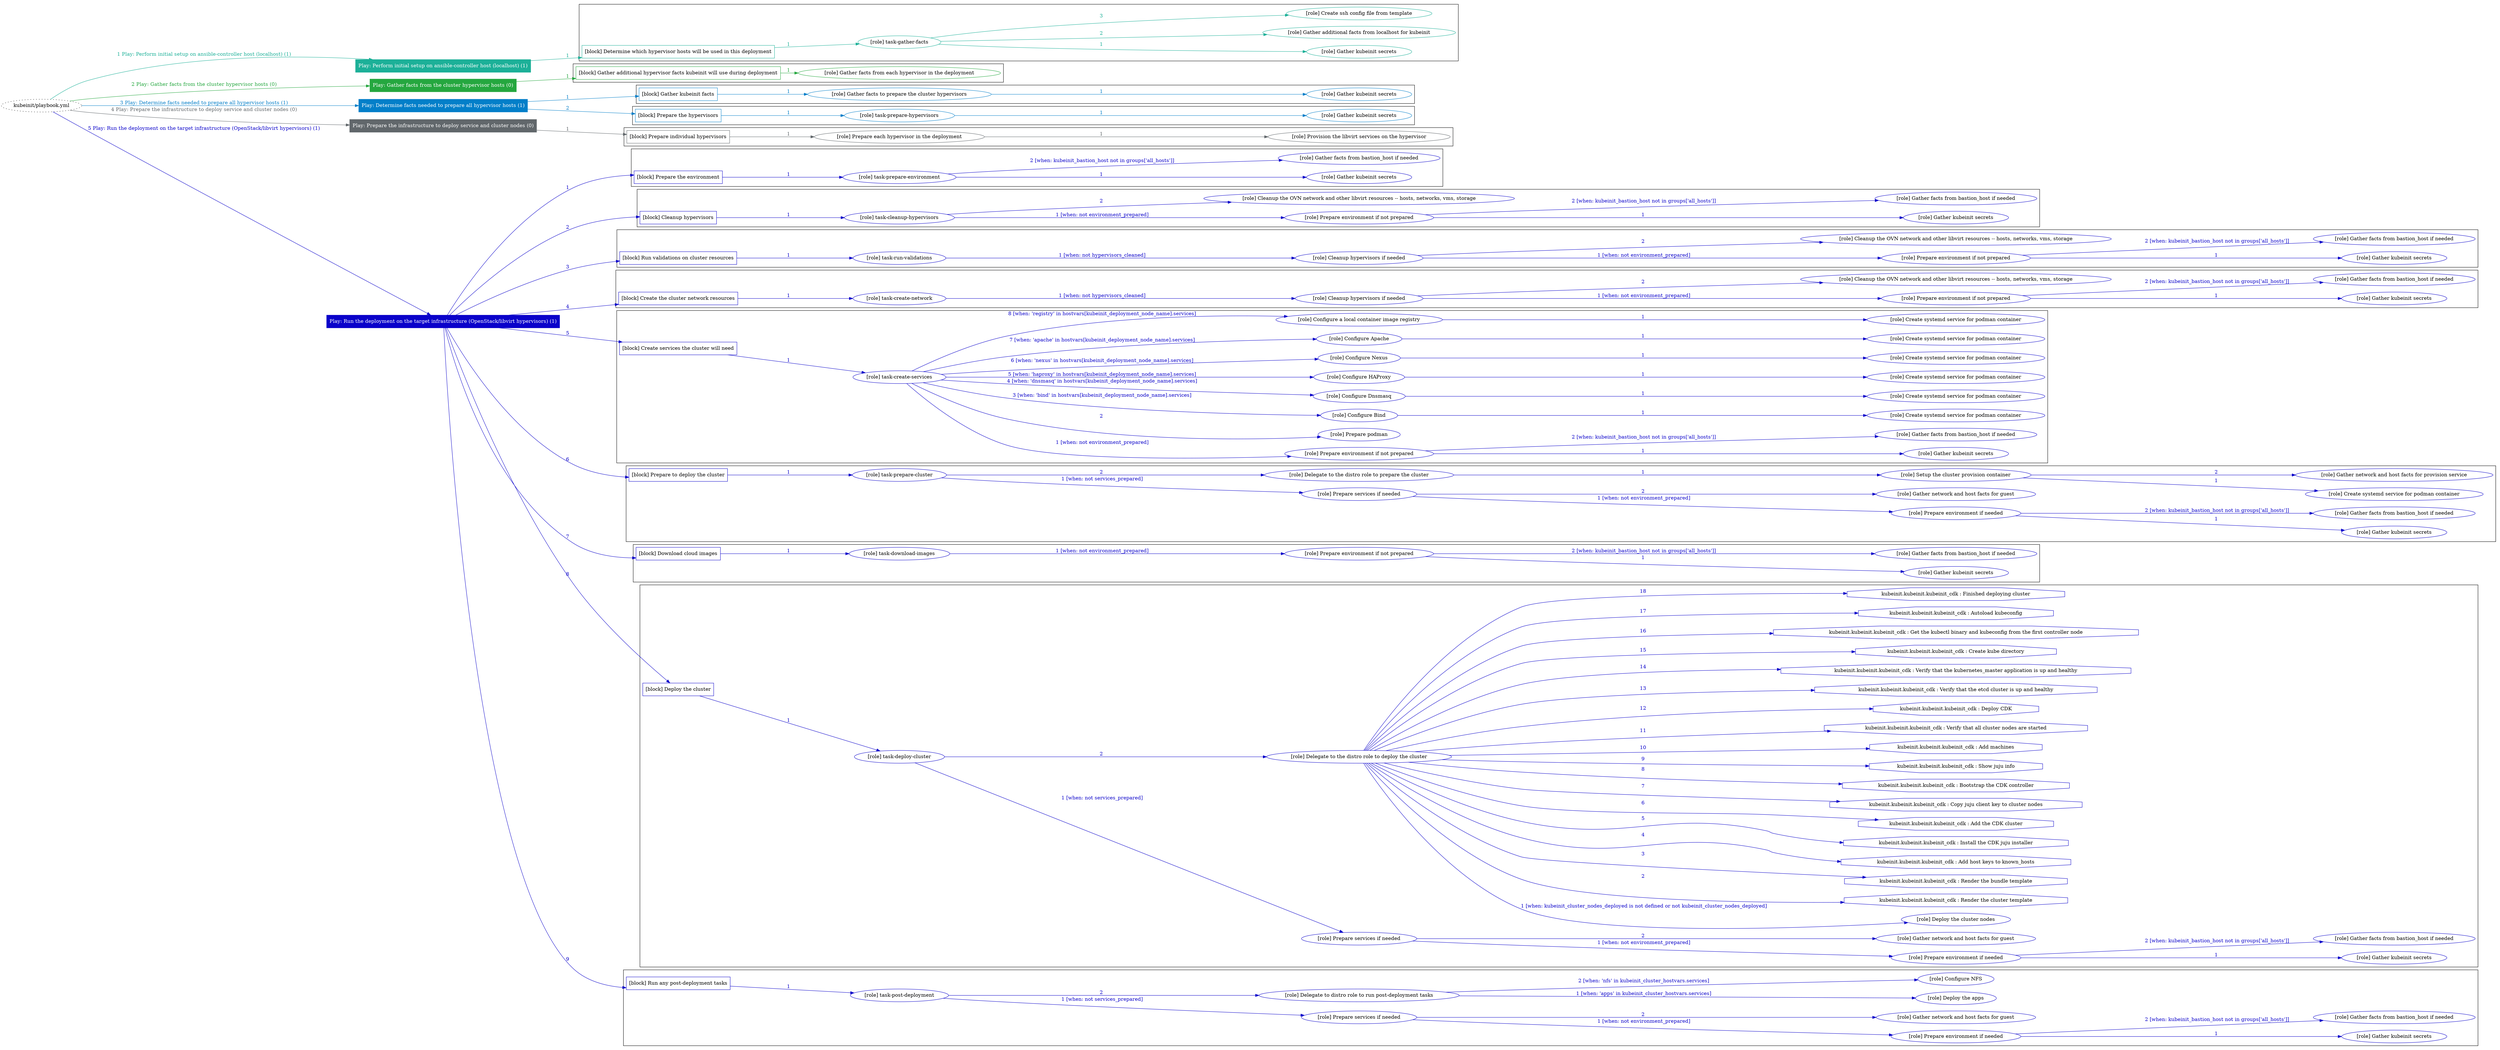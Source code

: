 digraph {
	graph [concentrate=true ordering=in rankdir=LR ratio=fill]
	edge [esep=5 sep=10]
	"kubeinit/playbook.yml" [URL="/home/runner/work/kubeinit/kubeinit/kubeinit/playbook.yml" id=playbook_df456ad3 style=dotted]
	"kubeinit/playbook.yml" -> play_e400ff81 [label="1 Play: Perform initial setup on ansible-controller host (localhost) (1)" color="#1cb098" fontcolor="#1cb098" id=edge_play_e400ff81 labeltooltip="1 Play: Perform initial setup on ansible-controller host (localhost) (1)" tooltip="1 Play: Perform initial setup on ansible-controller host (localhost) (1)"]
	subgraph "Play: Perform initial setup on ansible-controller host (localhost) (1)" {
		play_e400ff81 [label="Play: Perform initial setup on ansible-controller host (localhost) (1)" URL="/home/runner/work/kubeinit/kubeinit/kubeinit/playbook.yml" color="#1cb098" fontcolor="#ffffff" id=play_e400ff81 shape=box style=filled tooltip=localhost]
		play_e400ff81 -> block_8e95a0ab [label=1 color="#1cb098" fontcolor="#1cb098" id=edge_block_8e95a0ab labeltooltip=1 tooltip=1]
		subgraph cluster_block_8e95a0ab {
			block_8e95a0ab [label="[block] Determine which hypervisor hosts will be used in this deployment" URL="/home/runner/work/kubeinit/kubeinit/kubeinit/playbook.yml" color="#1cb098" id=block_8e95a0ab labeltooltip="Determine which hypervisor hosts will be used in this deployment" shape=box tooltip="Determine which hypervisor hosts will be used in this deployment"]
			block_8e95a0ab -> role_26a0beaa [label="1 " color="#1cb098" fontcolor="#1cb098" id=edge_role_26a0beaa labeltooltip="1 " tooltip="1 "]
			subgraph "task-gather-facts" {
				role_26a0beaa [label="[role] task-gather-facts" URL="/home/runner/work/kubeinit/kubeinit/kubeinit/playbook.yml" color="#1cb098" id=role_26a0beaa tooltip="task-gather-facts"]
				role_26a0beaa -> role_6c768a87 [label="1 " color="#1cb098" fontcolor="#1cb098" id=edge_role_6c768a87 labeltooltip="1 " tooltip="1 "]
				subgraph "Gather kubeinit secrets" {
					role_6c768a87 [label="[role] Gather kubeinit secrets" URL="/home/runner/.ansible/collections/ansible_collections/kubeinit/kubeinit/roles/kubeinit_prepare/tasks/build_hypervisors_group.yml" color="#1cb098" id=role_6c768a87 tooltip="Gather kubeinit secrets"]
				}
				role_26a0beaa -> role_80926c14 [label="2 " color="#1cb098" fontcolor="#1cb098" id=edge_role_80926c14 labeltooltip="2 " tooltip="2 "]
				subgraph "Gather additional facts from localhost for kubeinit" {
					role_80926c14 [label="[role] Gather additional facts from localhost for kubeinit" URL="/home/runner/.ansible/collections/ansible_collections/kubeinit/kubeinit/roles/kubeinit_prepare/tasks/build_hypervisors_group.yml" color="#1cb098" id=role_80926c14 tooltip="Gather additional facts from localhost for kubeinit"]
				}
				role_26a0beaa -> role_c2c2a38e [label="3 " color="#1cb098" fontcolor="#1cb098" id=edge_role_c2c2a38e labeltooltip="3 " tooltip="3 "]
				subgraph "Create ssh config file from template" {
					role_c2c2a38e [label="[role] Create ssh config file from template" URL="/home/runner/.ansible/collections/ansible_collections/kubeinit/kubeinit/roles/kubeinit_prepare/tasks/build_hypervisors_group.yml" color="#1cb098" id=role_c2c2a38e tooltip="Create ssh config file from template"]
				}
			}
		}
	}
	"kubeinit/playbook.yml" -> play_4c5fbb2e [label="2 Play: Gather facts from the cluster hypervisor hosts (0)" color="#25a73f" fontcolor="#25a73f" id=edge_play_4c5fbb2e labeltooltip="2 Play: Gather facts from the cluster hypervisor hosts (0)" tooltip="2 Play: Gather facts from the cluster hypervisor hosts (0)"]
	subgraph "Play: Gather facts from the cluster hypervisor hosts (0)" {
		play_4c5fbb2e [label="Play: Gather facts from the cluster hypervisor hosts (0)" URL="/home/runner/work/kubeinit/kubeinit/kubeinit/playbook.yml" color="#25a73f" fontcolor="#ffffff" id=play_4c5fbb2e shape=box style=filled tooltip="Play: Gather facts from the cluster hypervisor hosts (0)"]
		play_4c5fbb2e -> block_d42ae73d [label=1 color="#25a73f" fontcolor="#25a73f" id=edge_block_d42ae73d labeltooltip=1 tooltip=1]
		subgraph cluster_block_d42ae73d {
			block_d42ae73d [label="[block] Gather additional hypervisor facts kubeinit will use during deployment" URL="/home/runner/work/kubeinit/kubeinit/kubeinit/playbook.yml" color="#25a73f" id=block_d42ae73d labeltooltip="Gather additional hypervisor facts kubeinit will use during deployment" shape=box tooltip="Gather additional hypervisor facts kubeinit will use during deployment"]
			block_d42ae73d -> role_4016adc0 [label="1 " color="#25a73f" fontcolor="#25a73f" id=edge_role_4016adc0 labeltooltip="1 " tooltip="1 "]
			subgraph "Gather facts from each hypervisor in the deployment" {
				role_4016adc0 [label="[role] Gather facts from each hypervisor in the deployment" URL="/home/runner/work/kubeinit/kubeinit/kubeinit/playbook.yml" color="#25a73f" id=role_4016adc0 tooltip="Gather facts from each hypervisor in the deployment"]
			}
		}
	}
	"kubeinit/playbook.yml" -> play_af689c9b [label="3 Play: Determine facts needed to prepare all hypervisor hosts (1)" color="#037fc9" fontcolor="#037fc9" id=edge_play_af689c9b labeltooltip="3 Play: Determine facts needed to prepare all hypervisor hosts (1)" tooltip="3 Play: Determine facts needed to prepare all hypervisor hosts (1)"]
	subgraph "Play: Determine facts needed to prepare all hypervisor hosts (1)" {
		play_af689c9b [label="Play: Determine facts needed to prepare all hypervisor hosts (1)" URL="/home/runner/work/kubeinit/kubeinit/kubeinit/playbook.yml" color="#037fc9" fontcolor="#ffffff" id=play_af689c9b shape=box style=filled tooltip=localhost]
		play_af689c9b -> block_85b788b1 [label=1 color="#037fc9" fontcolor="#037fc9" id=edge_block_85b788b1 labeltooltip=1 tooltip=1]
		subgraph cluster_block_85b788b1 {
			block_85b788b1 [label="[block] Gather kubeinit facts" URL="/home/runner/work/kubeinit/kubeinit/kubeinit/playbook.yml" color="#037fc9" id=block_85b788b1 labeltooltip="Gather kubeinit facts" shape=box tooltip="Gather kubeinit facts"]
			block_85b788b1 -> role_46dad27f [label="1 " color="#037fc9" fontcolor="#037fc9" id=edge_role_46dad27f labeltooltip="1 " tooltip="1 "]
			subgraph "Gather facts to prepare the cluster hypervisors" {
				role_46dad27f [label="[role] Gather facts to prepare the cluster hypervisors" URL="/home/runner/work/kubeinit/kubeinit/kubeinit/playbook.yml" color="#037fc9" id=role_46dad27f tooltip="Gather facts to prepare the cluster hypervisors"]
				role_46dad27f -> role_e8a98e3b [label="1 " color="#037fc9" fontcolor="#037fc9" id=edge_role_e8a98e3b labeltooltip="1 " tooltip="1 "]
				subgraph "Gather kubeinit secrets" {
					role_e8a98e3b [label="[role] Gather kubeinit secrets" URL="/home/runner/.ansible/collections/ansible_collections/kubeinit/kubeinit/roles/kubeinit_prepare/tasks/gather_kubeinit_facts.yml" color="#037fc9" id=role_e8a98e3b tooltip="Gather kubeinit secrets"]
				}
			}
		}
		play_af689c9b -> block_c07e0bcb [label=2 color="#037fc9" fontcolor="#037fc9" id=edge_block_c07e0bcb labeltooltip=2 tooltip=2]
		subgraph cluster_block_c07e0bcb {
			block_c07e0bcb [label="[block] Prepare the hypervisors" URL="/home/runner/work/kubeinit/kubeinit/kubeinit/playbook.yml" color="#037fc9" id=block_c07e0bcb labeltooltip="Prepare the hypervisors" shape=box tooltip="Prepare the hypervisors"]
			block_c07e0bcb -> role_db22f5b1 [label="1 " color="#037fc9" fontcolor="#037fc9" id=edge_role_db22f5b1 labeltooltip="1 " tooltip="1 "]
			subgraph "task-prepare-hypervisors" {
				role_db22f5b1 [label="[role] task-prepare-hypervisors" URL="/home/runner/work/kubeinit/kubeinit/kubeinit/playbook.yml" color="#037fc9" id=role_db22f5b1 tooltip="task-prepare-hypervisors"]
				role_db22f5b1 -> role_363cbcfe [label="1 " color="#037fc9" fontcolor="#037fc9" id=edge_role_363cbcfe labeltooltip="1 " tooltip="1 "]
				subgraph "Gather kubeinit secrets" {
					role_363cbcfe [label="[role] Gather kubeinit secrets" URL="/home/runner/.ansible/collections/ansible_collections/kubeinit/kubeinit/roles/kubeinit_prepare/tasks/gather_kubeinit_facts.yml" color="#037fc9" id=role_363cbcfe tooltip="Gather kubeinit secrets"]
				}
			}
		}
	}
	"kubeinit/playbook.yml" -> play_5467313b [label="4 Play: Prepare the infrastructure to deploy service and cluster nodes (0)" color="#61676b" fontcolor="#61676b" id=edge_play_5467313b labeltooltip="4 Play: Prepare the infrastructure to deploy service and cluster nodes (0)" tooltip="4 Play: Prepare the infrastructure to deploy service and cluster nodes (0)"]
	subgraph "Play: Prepare the infrastructure to deploy service and cluster nodes (0)" {
		play_5467313b [label="Play: Prepare the infrastructure to deploy service and cluster nodes (0)" URL="/home/runner/work/kubeinit/kubeinit/kubeinit/playbook.yml" color="#61676b" fontcolor="#ffffff" id=play_5467313b shape=box style=filled tooltip="Play: Prepare the infrastructure to deploy service and cluster nodes (0)"]
		play_5467313b -> block_dac588b7 [label=1 color="#61676b" fontcolor="#61676b" id=edge_block_dac588b7 labeltooltip=1 tooltip=1]
		subgraph cluster_block_dac588b7 {
			block_dac588b7 [label="[block] Prepare individual hypervisors" URL="/home/runner/work/kubeinit/kubeinit/kubeinit/playbook.yml" color="#61676b" id=block_dac588b7 labeltooltip="Prepare individual hypervisors" shape=box tooltip="Prepare individual hypervisors"]
			block_dac588b7 -> role_eac8b0ac [label="1 " color="#61676b" fontcolor="#61676b" id=edge_role_eac8b0ac labeltooltip="1 " tooltip="1 "]
			subgraph "Prepare each hypervisor in the deployment" {
				role_eac8b0ac [label="[role] Prepare each hypervisor in the deployment" URL="/home/runner/work/kubeinit/kubeinit/kubeinit/playbook.yml" color="#61676b" id=role_eac8b0ac tooltip="Prepare each hypervisor in the deployment"]
				role_eac8b0ac -> role_f15a4188 [label="1 " color="#61676b" fontcolor="#61676b" id=edge_role_f15a4188 labeltooltip="1 " tooltip="1 "]
				subgraph "Provision the libvirt services on the hypervisor" {
					role_f15a4188 [label="[role] Provision the libvirt services on the hypervisor" URL="/home/runner/.ansible/collections/ansible_collections/kubeinit/kubeinit/roles/kubeinit_prepare/tasks/prepare_hypervisor.yml" color="#61676b" id=role_f15a4188 tooltip="Provision the libvirt services on the hypervisor"]
				}
			}
		}
	}
	"kubeinit/playbook.yml" -> play_179d2eb0 [label="5 Play: Run the deployment on the target infrastructure (OpenStack/libvirt hypervisors) (1)" color="#0a02ca" fontcolor="#0a02ca" id=edge_play_179d2eb0 labeltooltip="5 Play: Run the deployment on the target infrastructure (OpenStack/libvirt hypervisors) (1)" tooltip="5 Play: Run the deployment on the target infrastructure (OpenStack/libvirt hypervisors) (1)"]
	subgraph "Play: Run the deployment on the target infrastructure (OpenStack/libvirt hypervisors) (1)" {
		play_179d2eb0 [label="Play: Run the deployment on the target infrastructure (OpenStack/libvirt hypervisors) (1)" URL="/home/runner/work/kubeinit/kubeinit/kubeinit/playbook.yml" color="#0a02ca" fontcolor="#ffffff" id=play_179d2eb0 shape=box style=filled tooltip=localhost]
		play_179d2eb0 -> block_06921442 [label=1 color="#0a02ca" fontcolor="#0a02ca" id=edge_block_06921442 labeltooltip=1 tooltip=1]
		subgraph cluster_block_06921442 {
			block_06921442 [label="[block] Prepare the environment" URL="/home/runner/work/kubeinit/kubeinit/kubeinit/playbook.yml" color="#0a02ca" id=block_06921442 labeltooltip="Prepare the environment" shape=box tooltip="Prepare the environment"]
			block_06921442 -> role_275367f9 [label="1 " color="#0a02ca" fontcolor="#0a02ca" id=edge_role_275367f9 labeltooltip="1 " tooltip="1 "]
			subgraph "task-prepare-environment" {
				role_275367f9 [label="[role] task-prepare-environment" URL="/home/runner/work/kubeinit/kubeinit/kubeinit/playbook.yml" color="#0a02ca" id=role_275367f9 tooltip="task-prepare-environment"]
				role_275367f9 -> role_5e6690d0 [label="1 " color="#0a02ca" fontcolor="#0a02ca" id=edge_role_5e6690d0 labeltooltip="1 " tooltip="1 "]
				subgraph "Gather kubeinit secrets" {
					role_5e6690d0 [label="[role] Gather kubeinit secrets" URL="/home/runner/.ansible/collections/ansible_collections/kubeinit/kubeinit/roles/kubeinit_prepare/tasks/gather_kubeinit_facts.yml" color="#0a02ca" id=role_5e6690d0 tooltip="Gather kubeinit secrets"]
				}
				role_275367f9 -> role_9d478823 [label="2 [when: kubeinit_bastion_host not in groups['all_hosts']]" color="#0a02ca" fontcolor="#0a02ca" id=edge_role_9d478823 labeltooltip="2 [when: kubeinit_bastion_host not in groups['all_hosts']]" tooltip="2 [when: kubeinit_bastion_host not in groups['all_hosts']]"]
				subgraph "Gather facts from bastion_host if needed" {
					role_9d478823 [label="[role] Gather facts from bastion_host if needed" URL="/home/runner/.ansible/collections/ansible_collections/kubeinit/kubeinit/roles/kubeinit_prepare/tasks/main.yml" color="#0a02ca" id=role_9d478823 tooltip="Gather facts from bastion_host if needed"]
				}
			}
		}
		play_179d2eb0 -> block_21cee09c [label=2 color="#0a02ca" fontcolor="#0a02ca" id=edge_block_21cee09c labeltooltip=2 tooltip=2]
		subgraph cluster_block_21cee09c {
			block_21cee09c [label="[block] Cleanup hypervisors" URL="/home/runner/work/kubeinit/kubeinit/kubeinit/playbook.yml" color="#0a02ca" id=block_21cee09c labeltooltip="Cleanup hypervisors" shape=box tooltip="Cleanup hypervisors"]
			block_21cee09c -> role_3076c5f1 [label="1 " color="#0a02ca" fontcolor="#0a02ca" id=edge_role_3076c5f1 labeltooltip="1 " tooltip="1 "]
			subgraph "task-cleanup-hypervisors" {
				role_3076c5f1 [label="[role] task-cleanup-hypervisors" URL="/home/runner/work/kubeinit/kubeinit/kubeinit/playbook.yml" color="#0a02ca" id=role_3076c5f1 tooltip="task-cleanup-hypervisors"]
				role_3076c5f1 -> role_f4f3a487 [label="1 [when: not environment_prepared]" color="#0a02ca" fontcolor="#0a02ca" id=edge_role_f4f3a487 labeltooltip="1 [when: not environment_prepared]" tooltip="1 [when: not environment_prepared]"]
				subgraph "Prepare environment if not prepared" {
					role_f4f3a487 [label="[role] Prepare environment if not prepared" URL="/home/runner/.ansible/collections/ansible_collections/kubeinit/kubeinit/roles/kubeinit_libvirt/tasks/cleanup_hypervisors.yml" color="#0a02ca" id=role_f4f3a487 tooltip="Prepare environment if not prepared"]
					role_f4f3a487 -> role_5fd1d31c [label="1 " color="#0a02ca" fontcolor="#0a02ca" id=edge_role_5fd1d31c labeltooltip="1 " tooltip="1 "]
					subgraph "Gather kubeinit secrets" {
						role_5fd1d31c [label="[role] Gather kubeinit secrets" URL="/home/runner/.ansible/collections/ansible_collections/kubeinit/kubeinit/roles/kubeinit_prepare/tasks/gather_kubeinit_facts.yml" color="#0a02ca" id=role_5fd1d31c tooltip="Gather kubeinit secrets"]
					}
					role_f4f3a487 -> role_440723af [label="2 [when: kubeinit_bastion_host not in groups['all_hosts']]" color="#0a02ca" fontcolor="#0a02ca" id=edge_role_440723af labeltooltip="2 [when: kubeinit_bastion_host not in groups['all_hosts']]" tooltip="2 [when: kubeinit_bastion_host not in groups['all_hosts']]"]
					subgraph "Gather facts from bastion_host if needed" {
						role_440723af [label="[role] Gather facts from bastion_host if needed" URL="/home/runner/.ansible/collections/ansible_collections/kubeinit/kubeinit/roles/kubeinit_prepare/tasks/main.yml" color="#0a02ca" id=role_440723af tooltip="Gather facts from bastion_host if needed"]
					}
				}
				role_3076c5f1 -> role_efc29473 [label="2 " color="#0a02ca" fontcolor="#0a02ca" id=edge_role_efc29473 labeltooltip="2 " tooltip="2 "]
				subgraph "Cleanup the OVN network and other libvirt resources -- hosts, networks, vms, storage" {
					role_efc29473 [label="[role] Cleanup the OVN network and other libvirt resources -- hosts, networks, vms, storage" URL="/home/runner/.ansible/collections/ansible_collections/kubeinit/kubeinit/roles/kubeinit_libvirt/tasks/cleanup_hypervisors.yml" color="#0a02ca" id=role_efc29473 tooltip="Cleanup the OVN network and other libvirt resources -- hosts, networks, vms, storage"]
				}
			}
		}
		play_179d2eb0 -> block_f023b357 [label=3 color="#0a02ca" fontcolor="#0a02ca" id=edge_block_f023b357 labeltooltip=3 tooltip=3]
		subgraph cluster_block_f023b357 {
			block_f023b357 [label="[block] Run validations on cluster resources" URL="/home/runner/work/kubeinit/kubeinit/kubeinit/playbook.yml" color="#0a02ca" id=block_f023b357 labeltooltip="Run validations on cluster resources" shape=box tooltip="Run validations on cluster resources"]
			block_f023b357 -> role_b1ae4c77 [label="1 " color="#0a02ca" fontcolor="#0a02ca" id=edge_role_b1ae4c77 labeltooltip="1 " tooltip="1 "]
			subgraph "task-run-validations" {
				role_b1ae4c77 [label="[role] task-run-validations" URL="/home/runner/work/kubeinit/kubeinit/kubeinit/playbook.yml" color="#0a02ca" id=role_b1ae4c77 tooltip="task-run-validations"]
				role_b1ae4c77 -> role_c0f50ecf [label="1 [when: not hypervisors_cleaned]" color="#0a02ca" fontcolor="#0a02ca" id=edge_role_c0f50ecf labeltooltip="1 [when: not hypervisors_cleaned]" tooltip="1 [when: not hypervisors_cleaned]"]
				subgraph "Cleanup hypervisors if needed" {
					role_c0f50ecf [label="[role] Cleanup hypervisors if needed" URL="/home/runner/.ansible/collections/ansible_collections/kubeinit/kubeinit/roles/kubeinit_validations/tasks/main.yml" color="#0a02ca" id=role_c0f50ecf tooltip="Cleanup hypervisors if needed"]
					role_c0f50ecf -> role_ba1326b3 [label="1 [when: not environment_prepared]" color="#0a02ca" fontcolor="#0a02ca" id=edge_role_ba1326b3 labeltooltip="1 [when: not environment_prepared]" tooltip="1 [when: not environment_prepared]"]
					subgraph "Prepare environment if not prepared" {
						role_ba1326b3 [label="[role] Prepare environment if not prepared" URL="/home/runner/.ansible/collections/ansible_collections/kubeinit/kubeinit/roles/kubeinit_libvirt/tasks/cleanup_hypervisors.yml" color="#0a02ca" id=role_ba1326b3 tooltip="Prepare environment if not prepared"]
						role_ba1326b3 -> role_6b4cca49 [label="1 " color="#0a02ca" fontcolor="#0a02ca" id=edge_role_6b4cca49 labeltooltip="1 " tooltip="1 "]
						subgraph "Gather kubeinit secrets" {
							role_6b4cca49 [label="[role] Gather kubeinit secrets" URL="/home/runner/.ansible/collections/ansible_collections/kubeinit/kubeinit/roles/kubeinit_prepare/tasks/gather_kubeinit_facts.yml" color="#0a02ca" id=role_6b4cca49 tooltip="Gather kubeinit secrets"]
						}
						role_ba1326b3 -> role_08c03faf [label="2 [when: kubeinit_bastion_host not in groups['all_hosts']]" color="#0a02ca" fontcolor="#0a02ca" id=edge_role_08c03faf labeltooltip="2 [when: kubeinit_bastion_host not in groups['all_hosts']]" tooltip="2 [when: kubeinit_bastion_host not in groups['all_hosts']]"]
						subgraph "Gather facts from bastion_host if needed" {
							role_08c03faf [label="[role] Gather facts from bastion_host if needed" URL="/home/runner/.ansible/collections/ansible_collections/kubeinit/kubeinit/roles/kubeinit_prepare/tasks/main.yml" color="#0a02ca" id=role_08c03faf tooltip="Gather facts from bastion_host if needed"]
						}
					}
					role_c0f50ecf -> role_17888489 [label="2 " color="#0a02ca" fontcolor="#0a02ca" id=edge_role_17888489 labeltooltip="2 " tooltip="2 "]
					subgraph "Cleanup the OVN network and other libvirt resources -- hosts, networks, vms, storage" {
						role_17888489 [label="[role] Cleanup the OVN network and other libvirt resources -- hosts, networks, vms, storage" URL="/home/runner/.ansible/collections/ansible_collections/kubeinit/kubeinit/roles/kubeinit_libvirt/tasks/cleanup_hypervisors.yml" color="#0a02ca" id=role_17888489 tooltip="Cleanup the OVN network and other libvirt resources -- hosts, networks, vms, storage"]
					}
				}
			}
		}
		play_179d2eb0 -> block_3004dc29 [label=4 color="#0a02ca" fontcolor="#0a02ca" id=edge_block_3004dc29 labeltooltip=4 tooltip=4]
		subgraph cluster_block_3004dc29 {
			block_3004dc29 [label="[block] Create the cluster network resources" URL="/home/runner/work/kubeinit/kubeinit/kubeinit/playbook.yml" color="#0a02ca" id=block_3004dc29 labeltooltip="Create the cluster network resources" shape=box tooltip="Create the cluster network resources"]
			block_3004dc29 -> role_1c35c3c3 [label="1 " color="#0a02ca" fontcolor="#0a02ca" id=edge_role_1c35c3c3 labeltooltip="1 " tooltip="1 "]
			subgraph "task-create-network" {
				role_1c35c3c3 [label="[role] task-create-network" URL="/home/runner/work/kubeinit/kubeinit/kubeinit/playbook.yml" color="#0a02ca" id=role_1c35c3c3 tooltip="task-create-network"]
				role_1c35c3c3 -> role_6550d288 [label="1 [when: not hypervisors_cleaned]" color="#0a02ca" fontcolor="#0a02ca" id=edge_role_6550d288 labeltooltip="1 [when: not hypervisors_cleaned]" tooltip="1 [when: not hypervisors_cleaned]"]
				subgraph "Cleanup hypervisors if needed" {
					role_6550d288 [label="[role] Cleanup hypervisors if needed" URL="/home/runner/.ansible/collections/ansible_collections/kubeinit/kubeinit/roles/kubeinit_libvirt/tasks/create_network.yml" color="#0a02ca" id=role_6550d288 tooltip="Cleanup hypervisors if needed"]
					role_6550d288 -> role_bf309311 [label="1 [when: not environment_prepared]" color="#0a02ca" fontcolor="#0a02ca" id=edge_role_bf309311 labeltooltip="1 [when: not environment_prepared]" tooltip="1 [when: not environment_prepared]"]
					subgraph "Prepare environment if not prepared" {
						role_bf309311 [label="[role] Prepare environment if not prepared" URL="/home/runner/.ansible/collections/ansible_collections/kubeinit/kubeinit/roles/kubeinit_libvirt/tasks/cleanup_hypervisors.yml" color="#0a02ca" id=role_bf309311 tooltip="Prepare environment if not prepared"]
						role_bf309311 -> role_2401beb5 [label="1 " color="#0a02ca" fontcolor="#0a02ca" id=edge_role_2401beb5 labeltooltip="1 " tooltip="1 "]
						subgraph "Gather kubeinit secrets" {
							role_2401beb5 [label="[role] Gather kubeinit secrets" URL="/home/runner/.ansible/collections/ansible_collections/kubeinit/kubeinit/roles/kubeinit_prepare/tasks/gather_kubeinit_facts.yml" color="#0a02ca" id=role_2401beb5 tooltip="Gather kubeinit secrets"]
						}
						role_bf309311 -> role_c48ebd06 [label="2 [when: kubeinit_bastion_host not in groups['all_hosts']]" color="#0a02ca" fontcolor="#0a02ca" id=edge_role_c48ebd06 labeltooltip="2 [when: kubeinit_bastion_host not in groups['all_hosts']]" tooltip="2 [when: kubeinit_bastion_host not in groups['all_hosts']]"]
						subgraph "Gather facts from bastion_host if needed" {
							role_c48ebd06 [label="[role] Gather facts from bastion_host if needed" URL="/home/runner/.ansible/collections/ansible_collections/kubeinit/kubeinit/roles/kubeinit_prepare/tasks/main.yml" color="#0a02ca" id=role_c48ebd06 tooltip="Gather facts from bastion_host if needed"]
						}
					}
					role_6550d288 -> role_dfc13812 [label="2 " color="#0a02ca" fontcolor="#0a02ca" id=edge_role_dfc13812 labeltooltip="2 " tooltip="2 "]
					subgraph "Cleanup the OVN network and other libvirt resources -- hosts, networks, vms, storage" {
						role_dfc13812 [label="[role] Cleanup the OVN network and other libvirt resources -- hosts, networks, vms, storage" URL="/home/runner/.ansible/collections/ansible_collections/kubeinit/kubeinit/roles/kubeinit_libvirt/tasks/cleanup_hypervisors.yml" color="#0a02ca" id=role_dfc13812 tooltip="Cleanup the OVN network and other libvirt resources -- hosts, networks, vms, storage"]
					}
				}
			}
		}
		play_179d2eb0 -> block_46a46812 [label=5 color="#0a02ca" fontcolor="#0a02ca" id=edge_block_46a46812 labeltooltip=5 tooltip=5]
		subgraph cluster_block_46a46812 {
			block_46a46812 [label="[block] Create services the cluster will need" URL="/home/runner/work/kubeinit/kubeinit/kubeinit/playbook.yml" color="#0a02ca" id=block_46a46812 labeltooltip="Create services the cluster will need" shape=box tooltip="Create services the cluster will need"]
			block_46a46812 -> role_c159a4c6 [label="1 " color="#0a02ca" fontcolor="#0a02ca" id=edge_role_c159a4c6 labeltooltip="1 " tooltip="1 "]
			subgraph "task-create-services" {
				role_c159a4c6 [label="[role] task-create-services" URL="/home/runner/work/kubeinit/kubeinit/kubeinit/playbook.yml" color="#0a02ca" id=role_c159a4c6 tooltip="task-create-services"]
				role_c159a4c6 -> role_f1e24628 [label="1 [when: not environment_prepared]" color="#0a02ca" fontcolor="#0a02ca" id=edge_role_f1e24628 labeltooltip="1 [when: not environment_prepared]" tooltip="1 [when: not environment_prepared]"]
				subgraph "Prepare environment if not prepared" {
					role_f1e24628 [label="[role] Prepare environment if not prepared" URL="/home/runner/.ansible/collections/ansible_collections/kubeinit/kubeinit/roles/kubeinit_services/tasks/main.yml" color="#0a02ca" id=role_f1e24628 tooltip="Prepare environment if not prepared"]
					role_f1e24628 -> role_3fb2d01d [label="1 " color="#0a02ca" fontcolor="#0a02ca" id=edge_role_3fb2d01d labeltooltip="1 " tooltip="1 "]
					subgraph "Gather kubeinit secrets" {
						role_3fb2d01d [label="[role] Gather kubeinit secrets" URL="/home/runner/.ansible/collections/ansible_collections/kubeinit/kubeinit/roles/kubeinit_prepare/tasks/gather_kubeinit_facts.yml" color="#0a02ca" id=role_3fb2d01d tooltip="Gather kubeinit secrets"]
					}
					role_f1e24628 -> role_6f0cc861 [label="2 [when: kubeinit_bastion_host not in groups['all_hosts']]" color="#0a02ca" fontcolor="#0a02ca" id=edge_role_6f0cc861 labeltooltip="2 [when: kubeinit_bastion_host not in groups['all_hosts']]" tooltip="2 [when: kubeinit_bastion_host not in groups['all_hosts']]"]
					subgraph "Gather facts from bastion_host if needed" {
						role_6f0cc861 [label="[role] Gather facts from bastion_host if needed" URL="/home/runner/.ansible/collections/ansible_collections/kubeinit/kubeinit/roles/kubeinit_prepare/tasks/main.yml" color="#0a02ca" id=role_6f0cc861 tooltip="Gather facts from bastion_host if needed"]
					}
				}
				role_c159a4c6 -> role_240804fd [label="2 " color="#0a02ca" fontcolor="#0a02ca" id=edge_role_240804fd labeltooltip="2 " tooltip="2 "]
				subgraph "Prepare podman" {
					role_240804fd [label="[role] Prepare podman" URL="/home/runner/.ansible/collections/ansible_collections/kubeinit/kubeinit/roles/kubeinit_services/tasks/00_create_service_pod.yml" color="#0a02ca" id=role_240804fd tooltip="Prepare podman"]
				}
				role_c159a4c6 -> role_76cc62ff [label="3 [when: 'bind' in hostvars[kubeinit_deployment_node_name].services]" color="#0a02ca" fontcolor="#0a02ca" id=edge_role_76cc62ff labeltooltip="3 [when: 'bind' in hostvars[kubeinit_deployment_node_name].services]" tooltip="3 [when: 'bind' in hostvars[kubeinit_deployment_node_name].services]"]
				subgraph "Configure Bind" {
					role_76cc62ff [label="[role] Configure Bind" URL="/home/runner/.ansible/collections/ansible_collections/kubeinit/kubeinit/roles/kubeinit_services/tasks/start_services_containers.yml" color="#0a02ca" id=role_76cc62ff tooltip="Configure Bind"]
					role_76cc62ff -> role_bdc3eff8 [label="1 " color="#0a02ca" fontcolor="#0a02ca" id=edge_role_bdc3eff8 labeltooltip="1 " tooltip="1 "]
					subgraph "Create systemd service for podman container" {
						role_bdc3eff8 [label="[role] Create systemd service for podman container" URL="/home/runner/.ansible/collections/ansible_collections/kubeinit/kubeinit/roles/kubeinit_bind/tasks/main.yml" color="#0a02ca" id=role_bdc3eff8 tooltip="Create systemd service for podman container"]
					}
				}
				role_c159a4c6 -> role_3661ba43 [label="4 [when: 'dnsmasq' in hostvars[kubeinit_deployment_node_name].services]" color="#0a02ca" fontcolor="#0a02ca" id=edge_role_3661ba43 labeltooltip="4 [when: 'dnsmasq' in hostvars[kubeinit_deployment_node_name].services]" tooltip="4 [when: 'dnsmasq' in hostvars[kubeinit_deployment_node_name].services]"]
				subgraph "Configure Dnsmasq" {
					role_3661ba43 [label="[role] Configure Dnsmasq" URL="/home/runner/.ansible/collections/ansible_collections/kubeinit/kubeinit/roles/kubeinit_services/tasks/start_services_containers.yml" color="#0a02ca" id=role_3661ba43 tooltip="Configure Dnsmasq"]
					role_3661ba43 -> role_03ae05c6 [label="1 " color="#0a02ca" fontcolor="#0a02ca" id=edge_role_03ae05c6 labeltooltip="1 " tooltip="1 "]
					subgraph "Create systemd service for podman container" {
						role_03ae05c6 [label="[role] Create systemd service for podman container" URL="/home/runner/.ansible/collections/ansible_collections/kubeinit/kubeinit/roles/kubeinit_dnsmasq/tasks/main.yml" color="#0a02ca" id=role_03ae05c6 tooltip="Create systemd service for podman container"]
					}
				}
				role_c159a4c6 -> role_02c4c60a [label="5 [when: 'haproxy' in hostvars[kubeinit_deployment_node_name].services]" color="#0a02ca" fontcolor="#0a02ca" id=edge_role_02c4c60a labeltooltip="5 [when: 'haproxy' in hostvars[kubeinit_deployment_node_name].services]" tooltip="5 [when: 'haproxy' in hostvars[kubeinit_deployment_node_name].services]"]
				subgraph "Configure HAProxy" {
					role_02c4c60a [label="[role] Configure HAProxy" URL="/home/runner/.ansible/collections/ansible_collections/kubeinit/kubeinit/roles/kubeinit_services/tasks/start_services_containers.yml" color="#0a02ca" id=role_02c4c60a tooltip="Configure HAProxy"]
					role_02c4c60a -> role_e8e99e87 [label="1 " color="#0a02ca" fontcolor="#0a02ca" id=edge_role_e8e99e87 labeltooltip="1 " tooltip="1 "]
					subgraph "Create systemd service for podman container" {
						role_e8e99e87 [label="[role] Create systemd service for podman container" URL="/home/runner/.ansible/collections/ansible_collections/kubeinit/kubeinit/roles/kubeinit_haproxy/tasks/main.yml" color="#0a02ca" id=role_e8e99e87 tooltip="Create systemd service for podman container"]
					}
				}
				role_c159a4c6 -> role_20407040 [label="6 [when: 'nexus' in hostvars[kubeinit_deployment_node_name].services]" color="#0a02ca" fontcolor="#0a02ca" id=edge_role_20407040 labeltooltip="6 [when: 'nexus' in hostvars[kubeinit_deployment_node_name].services]" tooltip="6 [when: 'nexus' in hostvars[kubeinit_deployment_node_name].services]"]
				subgraph "Configure Nexus" {
					role_20407040 [label="[role] Configure Nexus" URL="/home/runner/.ansible/collections/ansible_collections/kubeinit/kubeinit/roles/kubeinit_services/tasks/start_services_containers.yml" color="#0a02ca" id=role_20407040 tooltip="Configure Nexus"]
					role_20407040 -> role_f2582ac6 [label="1 " color="#0a02ca" fontcolor="#0a02ca" id=edge_role_f2582ac6 labeltooltip="1 " tooltip="1 "]
					subgraph "Create systemd service for podman container" {
						role_f2582ac6 [label="[role] Create systemd service for podman container" URL="/home/runner/.ansible/collections/ansible_collections/kubeinit/kubeinit/roles/kubeinit_nexus/tasks/main.yml" color="#0a02ca" id=role_f2582ac6 tooltip="Create systemd service for podman container"]
					}
				}
				role_c159a4c6 -> role_0a1ea7a1 [label="7 [when: 'apache' in hostvars[kubeinit_deployment_node_name].services]" color="#0a02ca" fontcolor="#0a02ca" id=edge_role_0a1ea7a1 labeltooltip="7 [when: 'apache' in hostvars[kubeinit_deployment_node_name].services]" tooltip="7 [when: 'apache' in hostvars[kubeinit_deployment_node_name].services]"]
				subgraph "Configure Apache" {
					role_0a1ea7a1 [label="[role] Configure Apache" URL="/home/runner/.ansible/collections/ansible_collections/kubeinit/kubeinit/roles/kubeinit_services/tasks/start_services_containers.yml" color="#0a02ca" id=role_0a1ea7a1 tooltip="Configure Apache"]
					role_0a1ea7a1 -> role_42a497e3 [label="1 " color="#0a02ca" fontcolor="#0a02ca" id=edge_role_42a497e3 labeltooltip="1 " tooltip="1 "]
					subgraph "Create systemd service for podman container" {
						role_42a497e3 [label="[role] Create systemd service for podman container" URL="/home/runner/.ansible/collections/ansible_collections/kubeinit/kubeinit/roles/kubeinit_apache/tasks/main.yml" color="#0a02ca" id=role_42a497e3 tooltip="Create systemd service for podman container"]
					}
				}
				role_c159a4c6 -> role_68ca8a95 [label="8 [when: 'registry' in hostvars[kubeinit_deployment_node_name].services]" color="#0a02ca" fontcolor="#0a02ca" id=edge_role_68ca8a95 labeltooltip="8 [when: 'registry' in hostvars[kubeinit_deployment_node_name].services]" tooltip="8 [when: 'registry' in hostvars[kubeinit_deployment_node_name].services]"]
				subgraph "Configure a local container image registry" {
					role_68ca8a95 [label="[role] Configure a local container image registry" URL="/home/runner/.ansible/collections/ansible_collections/kubeinit/kubeinit/roles/kubeinit_services/tasks/start_services_containers.yml" color="#0a02ca" id=role_68ca8a95 tooltip="Configure a local container image registry"]
					role_68ca8a95 -> role_2cd5960f [label="1 " color="#0a02ca" fontcolor="#0a02ca" id=edge_role_2cd5960f labeltooltip="1 " tooltip="1 "]
					subgraph "Create systemd service for podman container" {
						role_2cd5960f [label="[role] Create systemd service for podman container" URL="/home/runner/.ansible/collections/ansible_collections/kubeinit/kubeinit/roles/kubeinit_registry/tasks/main.yml" color="#0a02ca" id=role_2cd5960f tooltip="Create systemd service for podman container"]
					}
				}
			}
		}
		play_179d2eb0 -> block_a1c006c9 [label=6 color="#0a02ca" fontcolor="#0a02ca" id=edge_block_a1c006c9 labeltooltip=6 tooltip=6]
		subgraph cluster_block_a1c006c9 {
			block_a1c006c9 [label="[block] Prepare to deploy the cluster" URL="/home/runner/work/kubeinit/kubeinit/kubeinit/playbook.yml" color="#0a02ca" id=block_a1c006c9 labeltooltip="Prepare to deploy the cluster" shape=box tooltip="Prepare to deploy the cluster"]
			block_a1c006c9 -> role_cddef278 [label="1 " color="#0a02ca" fontcolor="#0a02ca" id=edge_role_cddef278 labeltooltip="1 " tooltip="1 "]
			subgraph "task-prepare-cluster" {
				role_cddef278 [label="[role] task-prepare-cluster" URL="/home/runner/work/kubeinit/kubeinit/kubeinit/playbook.yml" color="#0a02ca" id=role_cddef278 tooltip="task-prepare-cluster"]
				role_cddef278 -> role_3a394036 [label="1 [when: not services_prepared]" color="#0a02ca" fontcolor="#0a02ca" id=edge_role_3a394036 labeltooltip="1 [when: not services_prepared]" tooltip="1 [when: not services_prepared]"]
				subgraph "Prepare services if needed" {
					role_3a394036 [label="[role] Prepare services if needed" URL="/home/runner/.ansible/collections/ansible_collections/kubeinit/kubeinit/roles/kubeinit_prepare/tasks/prepare_cluster.yml" color="#0a02ca" id=role_3a394036 tooltip="Prepare services if needed"]
					role_3a394036 -> role_b41d07d1 [label="1 [when: not environment_prepared]" color="#0a02ca" fontcolor="#0a02ca" id=edge_role_b41d07d1 labeltooltip="1 [when: not environment_prepared]" tooltip="1 [when: not environment_prepared]"]
					subgraph "Prepare environment if needed" {
						role_b41d07d1 [label="[role] Prepare environment if needed" URL="/home/runner/.ansible/collections/ansible_collections/kubeinit/kubeinit/roles/kubeinit_services/tasks/prepare_services.yml" color="#0a02ca" id=role_b41d07d1 tooltip="Prepare environment if needed"]
						role_b41d07d1 -> role_03d07458 [label="1 " color="#0a02ca" fontcolor="#0a02ca" id=edge_role_03d07458 labeltooltip="1 " tooltip="1 "]
						subgraph "Gather kubeinit secrets" {
							role_03d07458 [label="[role] Gather kubeinit secrets" URL="/home/runner/.ansible/collections/ansible_collections/kubeinit/kubeinit/roles/kubeinit_prepare/tasks/gather_kubeinit_facts.yml" color="#0a02ca" id=role_03d07458 tooltip="Gather kubeinit secrets"]
						}
						role_b41d07d1 -> role_2034d8f2 [label="2 [when: kubeinit_bastion_host not in groups['all_hosts']]" color="#0a02ca" fontcolor="#0a02ca" id=edge_role_2034d8f2 labeltooltip="2 [when: kubeinit_bastion_host not in groups['all_hosts']]" tooltip="2 [when: kubeinit_bastion_host not in groups['all_hosts']]"]
						subgraph "Gather facts from bastion_host if needed" {
							role_2034d8f2 [label="[role] Gather facts from bastion_host if needed" URL="/home/runner/.ansible/collections/ansible_collections/kubeinit/kubeinit/roles/kubeinit_prepare/tasks/main.yml" color="#0a02ca" id=role_2034d8f2 tooltip="Gather facts from bastion_host if needed"]
						}
					}
					role_3a394036 -> role_c32d6172 [label="2 " color="#0a02ca" fontcolor="#0a02ca" id=edge_role_c32d6172 labeltooltip="2 " tooltip="2 "]
					subgraph "Gather network and host facts for guest" {
						role_c32d6172 [label="[role] Gather network and host facts for guest" URL="/home/runner/.ansible/collections/ansible_collections/kubeinit/kubeinit/roles/kubeinit_services/tasks/prepare_services.yml" color="#0a02ca" id=role_c32d6172 tooltip="Gather network and host facts for guest"]
					}
				}
				role_cddef278 -> role_e65e5c15 [label="2 " color="#0a02ca" fontcolor="#0a02ca" id=edge_role_e65e5c15 labeltooltip="2 " tooltip="2 "]
				subgraph "Delegate to the distro role to prepare the cluster" {
					role_e65e5c15 [label="[role] Delegate to the distro role to prepare the cluster" URL="/home/runner/.ansible/collections/ansible_collections/kubeinit/kubeinit/roles/kubeinit_prepare/tasks/prepare_cluster.yml" color="#0a02ca" id=role_e65e5c15 tooltip="Delegate to the distro role to prepare the cluster"]
					role_e65e5c15 -> role_b0ef9431 [label="1 " color="#0a02ca" fontcolor="#0a02ca" id=edge_role_b0ef9431 labeltooltip="1 " tooltip="1 "]
					subgraph "Setup the cluster provision container" {
						role_b0ef9431 [label="[role] Setup the cluster provision container" URL="/home/runner/.ansible/collections/ansible_collections/kubeinit/kubeinit/roles/kubeinit_cdk/tasks/prepare_cluster.yml" color="#0a02ca" id=role_b0ef9431 tooltip="Setup the cluster provision container"]
						role_b0ef9431 -> role_726b8a8e [label="1 " color="#0a02ca" fontcolor="#0a02ca" id=edge_role_726b8a8e labeltooltip="1 " tooltip="1 "]
						subgraph "Create systemd service for podman container" {
							role_726b8a8e [label="[role] Create systemd service for podman container" URL="/home/runner/.ansible/collections/ansible_collections/kubeinit/kubeinit/roles/kubeinit_services/tasks/create_provision_container.yml" color="#0a02ca" id=role_726b8a8e tooltip="Create systemd service for podman container"]
						}
						role_b0ef9431 -> role_53c06774 [label="2 " color="#0a02ca" fontcolor="#0a02ca" id=edge_role_53c06774 labeltooltip="2 " tooltip="2 "]
						subgraph "Gather network and host facts for provision service" {
							role_53c06774 [label="[role] Gather network and host facts for provision service" URL="/home/runner/.ansible/collections/ansible_collections/kubeinit/kubeinit/roles/kubeinit_services/tasks/create_provision_container.yml" color="#0a02ca" id=role_53c06774 tooltip="Gather network and host facts for provision service"]
						}
					}
				}
			}
		}
		play_179d2eb0 -> block_0ad79d2c [label=7 color="#0a02ca" fontcolor="#0a02ca" id=edge_block_0ad79d2c labeltooltip=7 tooltip=7]
		subgraph cluster_block_0ad79d2c {
			block_0ad79d2c [label="[block] Download cloud images" URL="/home/runner/work/kubeinit/kubeinit/kubeinit/playbook.yml" color="#0a02ca" id=block_0ad79d2c labeltooltip="Download cloud images" shape=box tooltip="Download cloud images"]
			block_0ad79d2c -> role_840337a4 [label="1 " color="#0a02ca" fontcolor="#0a02ca" id=edge_role_840337a4 labeltooltip="1 " tooltip="1 "]
			subgraph "task-download-images" {
				role_840337a4 [label="[role] task-download-images" URL="/home/runner/work/kubeinit/kubeinit/kubeinit/playbook.yml" color="#0a02ca" id=role_840337a4 tooltip="task-download-images"]
				role_840337a4 -> role_981d9213 [label="1 [when: not environment_prepared]" color="#0a02ca" fontcolor="#0a02ca" id=edge_role_981d9213 labeltooltip="1 [when: not environment_prepared]" tooltip="1 [when: not environment_prepared]"]
				subgraph "Prepare environment if not prepared" {
					role_981d9213 [label="[role] Prepare environment if not prepared" URL="/home/runner/.ansible/collections/ansible_collections/kubeinit/kubeinit/roles/kubeinit_libvirt/tasks/download_cloud_images.yml" color="#0a02ca" id=role_981d9213 tooltip="Prepare environment if not prepared"]
					role_981d9213 -> role_a827e275 [label="1 " color="#0a02ca" fontcolor="#0a02ca" id=edge_role_a827e275 labeltooltip="1 " tooltip="1 "]
					subgraph "Gather kubeinit secrets" {
						role_a827e275 [label="[role] Gather kubeinit secrets" URL="/home/runner/.ansible/collections/ansible_collections/kubeinit/kubeinit/roles/kubeinit_prepare/tasks/gather_kubeinit_facts.yml" color="#0a02ca" id=role_a827e275 tooltip="Gather kubeinit secrets"]
					}
					role_981d9213 -> role_ea64259b [label="2 [when: kubeinit_bastion_host not in groups['all_hosts']]" color="#0a02ca" fontcolor="#0a02ca" id=edge_role_ea64259b labeltooltip="2 [when: kubeinit_bastion_host not in groups['all_hosts']]" tooltip="2 [when: kubeinit_bastion_host not in groups['all_hosts']]"]
					subgraph "Gather facts from bastion_host if needed" {
						role_ea64259b [label="[role] Gather facts from bastion_host if needed" URL="/home/runner/.ansible/collections/ansible_collections/kubeinit/kubeinit/roles/kubeinit_prepare/tasks/main.yml" color="#0a02ca" id=role_ea64259b tooltip="Gather facts from bastion_host if needed"]
					}
				}
			}
		}
		play_179d2eb0 -> block_c85beeb3 [label=8 color="#0a02ca" fontcolor="#0a02ca" id=edge_block_c85beeb3 labeltooltip=8 tooltip=8]
		subgraph cluster_block_c85beeb3 {
			block_c85beeb3 [label="[block] Deploy the cluster" URL="/home/runner/work/kubeinit/kubeinit/kubeinit/playbook.yml" color="#0a02ca" id=block_c85beeb3 labeltooltip="Deploy the cluster" shape=box tooltip="Deploy the cluster"]
			block_c85beeb3 -> role_c03ee53e [label="1 " color="#0a02ca" fontcolor="#0a02ca" id=edge_role_c03ee53e labeltooltip="1 " tooltip="1 "]
			subgraph "task-deploy-cluster" {
				role_c03ee53e [label="[role] task-deploy-cluster" URL="/home/runner/work/kubeinit/kubeinit/kubeinit/playbook.yml" color="#0a02ca" id=role_c03ee53e tooltip="task-deploy-cluster"]
				role_c03ee53e -> role_6b7d8f5d [label="1 [when: not services_prepared]" color="#0a02ca" fontcolor="#0a02ca" id=edge_role_6b7d8f5d labeltooltip="1 [when: not services_prepared]" tooltip="1 [when: not services_prepared]"]
				subgraph "Prepare services if needed" {
					role_6b7d8f5d [label="[role] Prepare services if needed" URL="/home/runner/.ansible/collections/ansible_collections/kubeinit/kubeinit/roles/kubeinit_prepare/tasks/deploy_cluster.yml" color="#0a02ca" id=role_6b7d8f5d tooltip="Prepare services if needed"]
					role_6b7d8f5d -> role_f336d001 [label="1 [when: not environment_prepared]" color="#0a02ca" fontcolor="#0a02ca" id=edge_role_f336d001 labeltooltip="1 [when: not environment_prepared]" tooltip="1 [when: not environment_prepared]"]
					subgraph "Prepare environment if needed" {
						role_f336d001 [label="[role] Prepare environment if needed" URL="/home/runner/.ansible/collections/ansible_collections/kubeinit/kubeinit/roles/kubeinit_services/tasks/prepare_services.yml" color="#0a02ca" id=role_f336d001 tooltip="Prepare environment if needed"]
						role_f336d001 -> role_b302acaf [label="1 " color="#0a02ca" fontcolor="#0a02ca" id=edge_role_b302acaf labeltooltip="1 " tooltip="1 "]
						subgraph "Gather kubeinit secrets" {
							role_b302acaf [label="[role] Gather kubeinit secrets" URL="/home/runner/.ansible/collections/ansible_collections/kubeinit/kubeinit/roles/kubeinit_prepare/tasks/gather_kubeinit_facts.yml" color="#0a02ca" id=role_b302acaf tooltip="Gather kubeinit secrets"]
						}
						role_f336d001 -> role_3cf90be5 [label="2 [when: kubeinit_bastion_host not in groups['all_hosts']]" color="#0a02ca" fontcolor="#0a02ca" id=edge_role_3cf90be5 labeltooltip="2 [when: kubeinit_bastion_host not in groups['all_hosts']]" tooltip="2 [when: kubeinit_bastion_host not in groups['all_hosts']]"]
						subgraph "Gather facts from bastion_host if needed" {
							role_3cf90be5 [label="[role] Gather facts from bastion_host if needed" URL="/home/runner/.ansible/collections/ansible_collections/kubeinit/kubeinit/roles/kubeinit_prepare/tasks/main.yml" color="#0a02ca" id=role_3cf90be5 tooltip="Gather facts from bastion_host if needed"]
						}
					}
					role_6b7d8f5d -> role_fdb95024 [label="2 " color="#0a02ca" fontcolor="#0a02ca" id=edge_role_fdb95024 labeltooltip="2 " tooltip="2 "]
					subgraph "Gather network and host facts for guest" {
						role_fdb95024 [label="[role] Gather network and host facts for guest" URL="/home/runner/.ansible/collections/ansible_collections/kubeinit/kubeinit/roles/kubeinit_services/tasks/prepare_services.yml" color="#0a02ca" id=role_fdb95024 tooltip="Gather network and host facts for guest"]
					}
				}
				role_c03ee53e -> role_00f314d7 [label="2 " color="#0a02ca" fontcolor="#0a02ca" id=edge_role_00f314d7 labeltooltip="2 " tooltip="2 "]
				subgraph "Delegate to the distro role to deploy the cluster" {
					role_00f314d7 [label="[role] Delegate to the distro role to deploy the cluster" URL="/home/runner/.ansible/collections/ansible_collections/kubeinit/kubeinit/roles/kubeinit_prepare/tasks/deploy_cluster.yml" color="#0a02ca" id=role_00f314d7 tooltip="Delegate to the distro role to deploy the cluster"]
					role_00f314d7 -> role_b5c0a644 [label="1 [when: kubeinit_cluster_nodes_deployed is not defined or not kubeinit_cluster_nodes_deployed]" color="#0a02ca" fontcolor="#0a02ca" id=edge_role_b5c0a644 labeltooltip="1 [when: kubeinit_cluster_nodes_deployed is not defined or not kubeinit_cluster_nodes_deployed]" tooltip="1 [when: kubeinit_cluster_nodes_deployed is not defined or not kubeinit_cluster_nodes_deployed]"]
					subgraph "Deploy the cluster nodes" {
						role_b5c0a644 [label="[role] Deploy the cluster nodes" URL="/home/runner/.ansible/collections/ansible_collections/kubeinit/kubeinit/roles/kubeinit_cdk/tasks/main.yml" color="#0a02ca" id=role_b5c0a644 tooltip="Deploy the cluster nodes"]
					}
					task_656697bd [label="kubeinit.kubeinit.kubeinit_cdk : Render the cluster template" URL="/home/runner/.ansible/collections/ansible_collections/kubeinit/kubeinit/roles/kubeinit_cdk/tasks/main.yml" color="#0a02ca" id=task_656697bd shape=octagon tooltip="kubeinit.kubeinit.kubeinit_cdk : Render the cluster template"]
					role_00f314d7 -> task_656697bd [label="2 " color="#0a02ca" fontcolor="#0a02ca" id=edge_task_656697bd labeltooltip="2 " tooltip="2 "]
					task_136524c9 [label="kubeinit.kubeinit.kubeinit_cdk : Render the bundle template" URL="/home/runner/.ansible/collections/ansible_collections/kubeinit/kubeinit/roles/kubeinit_cdk/tasks/main.yml" color="#0a02ca" id=task_136524c9 shape=octagon tooltip="kubeinit.kubeinit.kubeinit_cdk : Render the bundle template"]
					role_00f314d7 -> task_136524c9 [label="3 " color="#0a02ca" fontcolor="#0a02ca" id=edge_task_136524c9 labeltooltip="3 " tooltip="3 "]
					task_5c79365d [label="kubeinit.kubeinit.kubeinit_cdk : Add host keys to known_hosts" URL="/home/runner/.ansible/collections/ansible_collections/kubeinit/kubeinit/roles/kubeinit_cdk/tasks/main.yml" color="#0a02ca" id=task_5c79365d shape=octagon tooltip="kubeinit.kubeinit.kubeinit_cdk : Add host keys to known_hosts"]
					role_00f314d7 -> task_5c79365d [label="4 " color="#0a02ca" fontcolor="#0a02ca" id=edge_task_5c79365d labeltooltip="4 " tooltip="4 "]
					task_c6dcc2fa [label="kubeinit.kubeinit.kubeinit_cdk : Install the CDK juju installer" URL="/home/runner/.ansible/collections/ansible_collections/kubeinit/kubeinit/roles/kubeinit_cdk/tasks/main.yml" color="#0a02ca" id=task_c6dcc2fa shape=octagon tooltip="kubeinit.kubeinit.kubeinit_cdk : Install the CDK juju installer"]
					role_00f314d7 -> task_c6dcc2fa [label="5 " color="#0a02ca" fontcolor="#0a02ca" id=edge_task_c6dcc2fa labeltooltip="5 " tooltip="5 "]
					task_fba6b2bc [label="kubeinit.kubeinit.kubeinit_cdk : Add the CDK cluster" URL="/home/runner/.ansible/collections/ansible_collections/kubeinit/kubeinit/roles/kubeinit_cdk/tasks/main.yml" color="#0a02ca" id=task_fba6b2bc shape=octagon tooltip="kubeinit.kubeinit.kubeinit_cdk : Add the CDK cluster"]
					role_00f314d7 -> task_fba6b2bc [label="6 " color="#0a02ca" fontcolor="#0a02ca" id=edge_task_fba6b2bc labeltooltip="6 " tooltip="6 "]
					task_1355375d [label="kubeinit.kubeinit.kubeinit_cdk : Copy juju client key to cluster nodes" URL="/home/runner/.ansible/collections/ansible_collections/kubeinit/kubeinit/roles/kubeinit_cdk/tasks/main.yml" color="#0a02ca" id=task_1355375d shape=octagon tooltip="kubeinit.kubeinit.kubeinit_cdk : Copy juju client key to cluster nodes"]
					role_00f314d7 -> task_1355375d [label="7 " color="#0a02ca" fontcolor="#0a02ca" id=edge_task_1355375d labeltooltip="7 " tooltip="7 "]
					task_baa7792a [label="kubeinit.kubeinit.kubeinit_cdk : Bootstrap the CDK controller" URL="/home/runner/.ansible/collections/ansible_collections/kubeinit/kubeinit/roles/kubeinit_cdk/tasks/main.yml" color="#0a02ca" id=task_baa7792a shape=octagon tooltip="kubeinit.kubeinit.kubeinit_cdk : Bootstrap the CDK controller"]
					role_00f314d7 -> task_baa7792a [label="8 " color="#0a02ca" fontcolor="#0a02ca" id=edge_task_baa7792a labeltooltip="8 " tooltip="8 "]
					task_43de0bc9 [label="kubeinit.kubeinit.kubeinit_cdk : Show juju info" URL="/home/runner/.ansible/collections/ansible_collections/kubeinit/kubeinit/roles/kubeinit_cdk/tasks/main.yml" color="#0a02ca" id=task_43de0bc9 shape=octagon tooltip="kubeinit.kubeinit.kubeinit_cdk : Show juju info"]
					role_00f314d7 -> task_43de0bc9 [label="9 " color="#0a02ca" fontcolor="#0a02ca" id=edge_task_43de0bc9 labeltooltip="9 " tooltip="9 "]
					task_51ba6e1f [label="kubeinit.kubeinit.kubeinit_cdk : Add machines" URL="/home/runner/.ansible/collections/ansible_collections/kubeinit/kubeinit/roles/kubeinit_cdk/tasks/main.yml" color="#0a02ca" id=task_51ba6e1f shape=octagon tooltip="kubeinit.kubeinit.kubeinit_cdk : Add machines"]
					role_00f314d7 -> task_51ba6e1f [label="10 " color="#0a02ca" fontcolor="#0a02ca" id=edge_task_51ba6e1f labeltooltip="10 " tooltip="10 "]
					task_cfe36fac [label="kubeinit.kubeinit.kubeinit_cdk : Verify that all cluster nodes are started" URL="/home/runner/.ansible/collections/ansible_collections/kubeinit/kubeinit/roles/kubeinit_cdk/tasks/main.yml" color="#0a02ca" id=task_cfe36fac shape=octagon tooltip="kubeinit.kubeinit.kubeinit_cdk : Verify that all cluster nodes are started"]
					role_00f314d7 -> task_cfe36fac [label="11 " color="#0a02ca" fontcolor="#0a02ca" id=edge_task_cfe36fac labeltooltip="11 " tooltip="11 "]
					task_a5b9cd04 [label="kubeinit.kubeinit.kubeinit_cdk : Deploy CDK" URL="/home/runner/.ansible/collections/ansible_collections/kubeinit/kubeinit/roles/kubeinit_cdk/tasks/main.yml" color="#0a02ca" id=task_a5b9cd04 shape=octagon tooltip="kubeinit.kubeinit.kubeinit_cdk : Deploy CDK"]
					role_00f314d7 -> task_a5b9cd04 [label="12 " color="#0a02ca" fontcolor="#0a02ca" id=edge_task_a5b9cd04 labeltooltip="12 " tooltip="12 "]
					task_6a999e38 [label="kubeinit.kubeinit.kubeinit_cdk : Verify that the etcd cluster is up and healthy" URL="/home/runner/.ansible/collections/ansible_collections/kubeinit/kubeinit/roles/kubeinit_cdk/tasks/main.yml" color="#0a02ca" id=task_6a999e38 shape=octagon tooltip="kubeinit.kubeinit.kubeinit_cdk : Verify that the etcd cluster is up and healthy"]
					role_00f314d7 -> task_6a999e38 [label="13 " color="#0a02ca" fontcolor="#0a02ca" id=edge_task_6a999e38 labeltooltip="13 " tooltip="13 "]
					task_2a2bc219 [label="kubeinit.kubeinit.kubeinit_cdk : Verify that the kubernetes_master application is up and healthy" URL="/home/runner/.ansible/collections/ansible_collections/kubeinit/kubeinit/roles/kubeinit_cdk/tasks/main.yml" color="#0a02ca" id=task_2a2bc219 shape=octagon tooltip="kubeinit.kubeinit.kubeinit_cdk : Verify that the kubernetes_master application is up and healthy"]
					role_00f314d7 -> task_2a2bc219 [label="14 " color="#0a02ca" fontcolor="#0a02ca" id=edge_task_2a2bc219 labeltooltip="14 " tooltip="14 "]
					task_7820ab98 [label="kubeinit.kubeinit.kubeinit_cdk : Create kube directory" URL="/home/runner/.ansible/collections/ansible_collections/kubeinit/kubeinit/roles/kubeinit_cdk/tasks/main.yml" color="#0a02ca" id=task_7820ab98 shape=octagon tooltip="kubeinit.kubeinit.kubeinit_cdk : Create kube directory"]
					role_00f314d7 -> task_7820ab98 [label="15 " color="#0a02ca" fontcolor="#0a02ca" id=edge_task_7820ab98 labeltooltip="15 " tooltip="15 "]
					task_1836e972 [label="kubeinit.kubeinit.kubeinit_cdk : Get the kubectl binary and kubeconfig from the first controller node" URL="/home/runner/.ansible/collections/ansible_collections/kubeinit/kubeinit/roles/kubeinit_cdk/tasks/main.yml" color="#0a02ca" id=task_1836e972 shape=octagon tooltip="kubeinit.kubeinit.kubeinit_cdk : Get the kubectl binary and kubeconfig from the first controller node"]
					role_00f314d7 -> task_1836e972 [label="16 " color="#0a02ca" fontcolor="#0a02ca" id=edge_task_1836e972 labeltooltip="16 " tooltip="16 "]
					task_50c08fdc [label="kubeinit.kubeinit.kubeinit_cdk : Autoload kubeconfig" URL="/home/runner/.ansible/collections/ansible_collections/kubeinit/kubeinit/roles/kubeinit_cdk/tasks/main.yml" color="#0a02ca" id=task_50c08fdc shape=octagon tooltip="kubeinit.kubeinit.kubeinit_cdk : Autoload kubeconfig"]
					role_00f314d7 -> task_50c08fdc [label="17 " color="#0a02ca" fontcolor="#0a02ca" id=edge_task_50c08fdc labeltooltip="17 " tooltip="17 "]
					task_5d5c6375 [label="kubeinit.kubeinit.kubeinit_cdk : Finished deploying cluster" URL="/home/runner/.ansible/collections/ansible_collections/kubeinit/kubeinit/roles/kubeinit_cdk/tasks/main.yml" color="#0a02ca" id=task_5d5c6375 shape=octagon tooltip="kubeinit.kubeinit.kubeinit_cdk : Finished deploying cluster"]
					role_00f314d7 -> task_5d5c6375 [label="18 " color="#0a02ca" fontcolor="#0a02ca" id=edge_task_5d5c6375 labeltooltip="18 " tooltip="18 "]
				}
			}
		}
		play_179d2eb0 -> block_041f05cd [label=9 color="#0a02ca" fontcolor="#0a02ca" id=edge_block_041f05cd labeltooltip=9 tooltip=9]
		subgraph cluster_block_041f05cd {
			block_041f05cd [label="[block] Run any post-deployment tasks" URL="/home/runner/work/kubeinit/kubeinit/kubeinit/playbook.yml" color="#0a02ca" id=block_041f05cd labeltooltip="Run any post-deployment tasks" shape=box tooltip="Run any post-deployment tasks"]
			block_041f05cd -> role_8b0ca83e [label="1 " color="#0a02ca" fontcolor="#0a02ca" id=edge_role_8b0ca83e labeltooltip="1 " tooltip="1 "]
			subgraph "task-post-deployment" {
				role_8b0ca83e [label="[role] task-post-deployment" URL="/home/runner/work/kubeinit/kubeinit/kubeinit/playbook.yml" color="#0a02ca" id=role_8b0ca83e tooltip="task-post-deployment"]
				role_8b0ca83e -> role_32ee7e9b [label="1 [when: not services_prepared]" color="#0a02ca" fontcolor="#0a02ca" id=edge_role_32ee7e9b labeltooltip="1 [when: not services_prepared]" tooltip="1 [when: not services_prepared]"]
				subgraph "Prepare services if needed" {
					role_32ee7e9b [label="[role] Prepare services if needed" URL="/home/runner/.ansible/collections/ansible_collections/kubeinit/kubeinit/roles/kubeinit_prepare/tasks/post_deployment.yml" color="#0a02ca" id=role_32ee7e9b tooltip="Prepare services if needed"]
					role_32ee7e9b -> role_f5da741b [label="1 [when: not environment_prepared]" color="#0a02ca" fontcolor="#0a02ca" id=edge_role_f5da741b labeltooltip="1 [when: not environment_prepared]" tooltip="1 [when: not environment_prepared]"]
					subgraph "Prepare environment if needed" {
						role_f5da741b [label="[role] Prepare environment if needed" URL="/home/runner/.ansible/collections/ansible_collections/kubeinit/kubeinit/roles/kubeinit_services/tasks/prepare_services.yml" color="#0a02ca" id=role_f5da741b tooltip="Prepare environment if needed"]
						role_f5da741b -> role_a6f1ab3c [label="1 " color="#0a02ca" fontcolor="#0a02ca" id=edge_role_a6f1ab3c labeltooltip="1 " tooltip="1 "]
						subgraph "Gather kubeinit secrets" {
							role_a6f1ab3c [label="[role] Gather kubeinit secrets" URL="/home/runner/.ansible/collections/ansible_collections/kubeinit/kubeinit/roles/kubeinit_prepare/tasks/gather_kubeinit_facts.yml" color="#0a02ca" id=role_a6f1ab3c tooltip="Gather kubeinit secrets"]
						}
						role_f5da741b -> role_e0ad0291 [label="2 [when: kubeinit_bastion_host not in groups['all_hosts']]" color="#0a02ca" fontcolor="#0a02ca" id=edge_role_e0ad0291 labeltooltip="2 [when: kubeinit_bastion_host not in groups['all_hosts']]" tooltip="2 [when: kubeinit_bastion_host not in groups['all_hosts']]"]
						subgraph "Gather facts from bastion_host if needed" {
							role_e0ad0291 [label="[role] Gather facts from bastion_host if needed" URL="/home/runner/.ansible/collections/ansible_collections/kubeinit/kubeinit/roles/kubeinit_prepare/tasks/main.yml" color="#0a02ca" id=role_e0ad0291 tooltip="Gather facts from bastion_host if needed"]
						}
					}
					role_32ee7e9b -> role_80a6b16f [label="2 " color="#0a02ca" fontcolor="#0a02ca" id=edge_role_80a6b16f labeltooltip="2 " tooltip="2 "]
					subgraph "Gather network and host facts for guest" {
						role_80a6b16f [label="[role] Gather network and host facts for guest" URL="/home/runner/.ansible/collections/ansible_collections/kubeinit/kubeinit/roles/kubeinit_services/tasks/prepare_services.yml" color="#0a02ca" id=role_80a6b16f tooltip="Gather network and host facts for guest"]
					}
				}
				role_8b0ca83e -> role_cbd2917d [label="2 " color="#0a02ca" fontcolor="#0a02ca" id=edge_role_cbd2917d labeltooltip="2 " tooltip="2 "]
				subgraph "Delegate to distro role to run post-deployment tasks" {
					role_cbd2917d [label="[role] Delegate to distro role to run post-deployment tasks" URL="/home/runner/.ansible/collections/ansible_collections/kubeinit/kubeinit/roles/kubeinit_prepare/tasks/post_deployment.yml" color="#0a02ca" id=role_cbd2917d tooltip="Delegate to distro role to run post-deployment tasks"]
					role_cbd2917d -> role_c64c9544 [label="1 [when: 'apps' in kubeinit_cluster_hostvars.services]" color="#0a02ca" fontcolor="#0a02ca" id=edge_role_c64c9544 labeltooltip="1 [when: 'apps' in kubeinit_cluster_hostvars.services]" tooltip="1 [when: 'apps' in kubeinit_cluster_hostvars.services]"]
					subgraph "Deploy the apps" {
						role_c64c9544 [label="[role] Deploy the apps" URL="/home/runner/.ansible/collections/ansible_collections/kubeinit/kubeinit/roles/kubeinit_cdk/tasks/post_deployment_tasks.yml" color="#0a02ca" id=role_c64c9544 tooltip="Deploy the apps"]
					}
					role_cbd2917d -> role_b888e871 [label="2 [when: 'nfs' in kubeinit_cluster_hostvars.services]" color="#0a02ca" fontcolor="#0a02ca" id=edge_role_b888e871 labeltooltip="2 [when: 'nfs' in kubeinit_cluster_hostvars.services]" tooltip="2 [when: 'nfs' in kubeinit_cluster_hostvars.services]"]
					subgraph "Configure NFS" {
						role_b888e871 [label="[role] Configure NFS" URL="/home/runner/.ansible/collections/ansible_collections/kubeinit/kubeinit/roles/kubeinit_cdk/tasks/post_deployment_tasks.yml" color="#0a02ca" id=role_b888e871 tooltip="Configure NFS"]
					}
				}
			}
		}
	}
}

